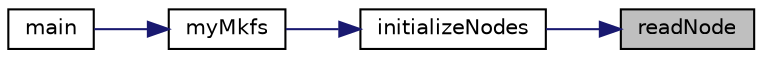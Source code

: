 digraph "readNode"
{
 // LATEX_PDF_SIZE
  edge [fontname="Helvetica",fontsize="10",labelfontname="Helvetica",labelfontsize="10"];
  node [fontname="Helvetica",fontsize="10",shape=record];
  rankdir="RL";
  Node1 [label="readNode",height=0.2,width=0.4,color="black", fillcolor="grey75", style="filled", fontcolor="black",tooltip="Reads an inode from the backup file."];
  Node1 -> Node2 [dir="back",color="midnightblue",fontsize="10",style="solid",fontname="Helvetica"];
  Node2 [label="initializeNodes",height=0.2,width=0.4,color="black", fillcolor="white", style="filled",URL="$my_f_s_8c.html#a4a09fe4cf4a69374029484d028f2966e",tooltip="It reads the inodes from disk and store them in new structures myFileSystem->nodes[i]."];
  Node2 -> Node3 [dir="back",color="midnightblue",fontsize="10",style="solid",fontname="Helvetica"];
  Node3 [label="myMkfs",height=0.2,width=0.4,color="black", fillcolor="white", style="filled",URL="$my_f_s_8c.html#abec067f366fe2fae1a42695546914bd7",tooltip="Formats the current disk. Saves all the bitmap, super block and the directory."];
  Node3 -> Node4 [dir="back",color="midnightblue",fontsize="10",style="solid",fontname="Helvetica"];
  Node4 [label="main",height=0.2,width=0.4,color="black", fillcolor="white", style="filled",URL="$_my_file_system_8c.html#a3c04138a5bfe5d72780bb7e82a18e627",tooltip=" "];
}
